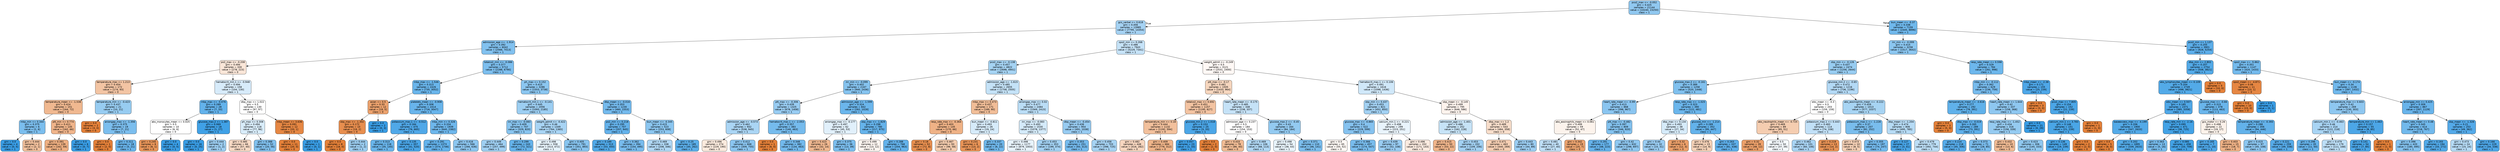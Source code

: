 digraph Tree {
node [shape=box, style="filled, rounded", color="black", fontname="helvetica"] ;
edge [fontname="helvetica"] ;
0 [label="pco2_max <= -0.052\ngini = 0.425\nsamples = 21144\nvalue = [10240, 23250]\nclass = 1", fillcolor="#90c8f0"] ;
1 [label="gcs_verbal <= 0.618\ngini = 0.456\nsamples = 13985\nvalue = [7795, 14354]\nclass = 1", fillcolor="#a5d2f3"] ;
0 -> 1 [labeldistance=2.5, labelangle=45, headlabel="True"] ;
2 [label="admission_age <= -1.914\ngini = 0.392\nsamples = 6042\nvalue = [2566, 7013]\nclass = 1", fillcolor="#81c1ef"] ;
1 -> 2 ;
3 [label="po2_max <= -0.208\ngini = 0.494\nsamples = 330\nvalue = [278, 223]\nclass = 0", fillcolor="#fae6d8"] ;
2 -> 3 ;
4 [label="temperature_max <= 1.213\ngini = 0.454\nsamples = 172\nvalue = [174, 93]\nclass = 0", fillcolor="#f3c4a3"] ;
3 -> 4 ;
5 [label="temperature_mean <= -1.538\ngini = 0.424\nsamples = 151\nvalue = [164, 72]\nclass = 0", fillcolor="#f0b890"] ;
4 -> 5 ;
6 [label="mbp_min <= 0.344\ngini = 0.375\nsamples = 6\nvalue = [2, 6]\nclass = 1", fillcolor="#7bbeee"] ;
5 -> 6 ;
7 [label="gini = 0.0\nsamples = 4\nvalue = [0, 5]\nclass = 1", fillcolor="#399de5"] ;
6 -> 7 ;
8 [label="gini = 0.444\nsamples = 2\nvalue = [2, 1]\nclass = 0", fillcolor="#f2c09c"] ;
6 -> 8 ;
9 [label="ptt_min <= 0.774\ngini = 0.411\nsamples = 145\nvalue = [162, 66]\nclass = 0", fillcolor="#f0b48a"] ;
5 -> 9 ;
10 [label="gini = 0.391\nsamples = 139\nvalue = [162, 59]\nclass = 0", fillcolor="#eeaf81"] ;
9 -> 10 ;
11 [label="gini = 0.0\nsamples = 6\nvalue = [0, 7]\nclass = 1", fillcolor="#399de5"] ;
9 -> 11 ;
12 [label="temperature_min <= -0.423\ngini = 0.437\nsamples = 21\nvalue = [10, 21]\nclass = 1", fillcolor="#97ccf1"] ;
4 -> 12 ;
13 [label="gini = 0.0\nsamples = 2\nvalue = [3, 0]\nclass = 0", fillcolor="#e58139"] ;
12 -> 13 ;
14 [label="aniongap_max <= -1.356\ngini = 0.375\nsamples = 19\nvalue = [7, 21]\nclass = 1", fillcolor="#7bbeee"] ;
12 -> 14 ;
15 [label="gini = 0.0\nsamples = 1\nvalue = [2, 0]\nclass = 0", fillcolor="#e58139"] ;
14 -> 15 ;
16 [label="gini = 0.311\nsamples = 18\nvalue = [5, 21]\nclass = 1", fillcolor="#68b4eb"] ;
14 -> 16 ;
17 [label="hematocrit_min.1 <= -0.948\ngini = 0.494\nsamples = 158\nvalue = [104, 130]\nclass = 1", fillcolor="#d7ebfa"] ;
3 -> 17 ;
18 [label="mbp_max <= -0.076\ngini = 0.289\nsamples = 28\nvalue = [7, 33]\nclass = 1", fillcolor="#63b2eb"] ;
17 -> 18 ;
19 [label="abs_monocytes_mean <= 0.025\ngini = 0.5\nsamples = 10\nvalue = [6, 6]\nclass = 0", fillcolor="#ffffff"] ;
18 -> 19 ;
20 [label="gini = 0.245\nsamples = 6\nvalue = [6, 1]\nclass = 0", fillcolor="#e9965a"] ;
19 -> 20 ;
21 [label="gini = 0.0\nsamples = 4\nvalue = [0, 5]\nclass = 1", fillcolor="#399de5"] ;
19 -> 21 ;
22 [label="glucose_max.2 <= 1.387\ngini = 0.069\nsamples = 18\nvalue = [1, 27]\nclass = 1", fillcolor="#40a1e6"] ;
18 -> 22 ;
23 [label="gini = 0.0\nsamples = 16\nvalue = [0, 25]\nclass = 1", fillcolor="#399de5"] ;
22 -> 23 ;
24 [label="gini = 0.444\nsamples = 2\nvalue = [1, 2]\nclass = 1", fillcolor="#9ccef2"] ;
22 -> 24 ;
25 [label="dbp_max <= 1.022\ngini = 0.5\nsamples = 130\nvalue = [97, 97]\nclass = 0", fillcolor="#ffffff"] ;
17 -> 25 ;
26 [label="ph_max <= 0.308\ngini = 0.494\nsamples = 118\nvalue = [77, 96]\nclass = 1", fillcolor="#d8ecfa"] ;
25 -> 26 ;
27 [label="gini = 0.485\nsamples = 66\nvalue = [57, 40]\nclass = 0", fillcolor="#f7d9c4"] ;
26 -> 27 ;
28 [label="gini = 0.388\nsamples = 52\nvalue = [20, 56]\nclass = 1", fillcolor="#80c0ee"] ;
26 -> 28 ;
29 [label="mbp_mean <= 3.636\ngini = 0.091\nsamples = 12\nvalue = [20, 1]\nclass = 0", fillcolor="#e68743"] ;
25 -> 29 ;
30 [label="gini = 0.0\nsamples = 11\nvalue = [20, 0]\nclass = 0", fillcolor="#e58139"] ;
29 -> 30 ;
31 [label="gini = 0.0\nsamples = 1\nvalue = [0, 1]\nclass = 1", fillcolor="#399de5"] ;
29 -> 31 ;
32 [label="totalco2_min <= -0.086\ngini = 0.377\nsamples = 5712\nvalue = [2288, 6790]\nclass = 1", fillcolor="#7cbeee"] ;
2 -> 32 ;
33 [label="mbp_max <= -1.546\ngini = 0.313\nsamples = 2426\nvalue = [735, 3052]\nclass = 1", fillcolor="#69b5eb"] ;
32 -> 33 ;
34 [label="asian <= 0.5\ngini = 0.33\nsamples = 12\nvalue = [19, 5]\nclass = 0", fillcolor="#eca26d"] ;
33 -> 34 ;
35 [label="sbp_max <= -1.302\ngini = 0.172\nsamples = 10\nvalue = [19, 2]\nclass = 0", fillcolor="#e88e4e"] ;
34 -> 35 ;
36 [label="gini = 0.0\nsamples = 8\nvalue = [18, 0]\nclass = 0", fillcolor="#e58139"] ;
35 -> 36 ;
37 [label="gini = 0.444\nsamples = 2\nvalue = [1, 2]\nclass = 1", fillcolor="#9ccef2"] ;
35 -> 37 ;
38 [label="gini = 0.0\nsamples = 2\nvalue = [0, 3]\nclass = 1", fillcolor="#399de5"] ;
34 -> 38 ;
39 [label="platelets_mean <= -0.908\ngini = 0.308\nsamples = 2414\nvalue = [716, 3047]\nclass = 1", fillcolor="#68b4eb"] ;
33 -> 39 ;
40 [label="potassium_max.1 <= -0.512\ngini = 0.184\nsamples = 475\nvalue = [76, 665]\nclass = 1", fillcolor="#50a8e8"] ;
39 -> 40 ;
41 [label="gini = 0.313\nsamples = 118\nvalue = [35, 145]\nclass = 1", fillcolor="#69b5eb"] ;
40 -> 41 ;
42 [label="gini = 0.135\nsamples = 357\nvalue = [41, 520]\nclass = 1", fillcolor="#49a5e7"] ;
40 -> 42 ;
43 [label="mbp_min <= 0.326\ngini = 0.334\nsamples = 1939\nvalue = [640, 2382]\nclass = 1", fillcolor="#6eb7ec"] ;
39 -> 43 ;
44 [label="gini = 0.291\nsamples = 1373\nvalue = [374, 1746]\nclass = 1", fillcolor="#63b2eb"] ;
43 -> 44 ;
45 [label="gini = 0.416\nsamples = 566\nvalue = [266, 636]\nclass = 1", fillcolor="#8cc6f0"] ;
43 -> 45 ;
46 [label="ph_max <= 0.152\ngini = 0.415\nsamples = 3286\nvalue = [1553, 3738]\nclass = 1", fillcolor="#8bc6f0"] ;
32 -> 46 ;
47 [label="hematocrit_min.1 <= -0.141\ngini = 0.445\nsamples = 2056\nvalue = [1093, 2185]\nclass = 1", fillcolor="#9ccef2"] ;
46 -> 47 ;
48 [label="inr_max <= -0.083\ngini = 0.409\nsamples = 707\nvalue = [329, 820]\nclass = 1", fillcolor="#88c4ef"] ;
47 -> 48 ;
49 [label="gini = 0.449\nsamples = 464\nvalue = [257, 499]\nclass = 1", fillcolor="#9fcff2"] ;
48 -> 49 ;
50 [label="gini = 0.299\nsamples = 243\nvalue = [72, 321]\nclass = 1", fillcolor="#65b3eb"] ;
48 -> 50 ;
51 [label="weight_admit <= -0.422\ngini = 0.46\nsamples = 1349\nvalue = [764, 1365]\nclass = 1", fillcolor="#a8d4f4"] ;
47 -> 51 ;
52 [label="gini = 0.498\nsamples = 558\nvalue = [413, 472]\nclass = 1", fillcolor="#e6f3fc"] ;
51 -> 52 ;
53 [label="gini = 0.405\nsamples = 791\nvalue = [351, 893]\nclass = 1", fillcolor="#87c4ef"] ;
51 -> 53 ;
54 [label="dbp_mean <= -0.016\ngini = 0.353\nsamples = 1230\nvalue = [460, 1553]\nclass = 1", fillcolor="#74baed"] ;
46 -> 54 ;
55 [label="po2_min <= 0.218\ngini = 0.295\nsamples = 707\nvalue = [207, 945]\nclass = 1", fillcolor="#64b2eb"] ;
54 -> 55 ;
56 [label="gini = 0.189\nsamples = 313\nvalue = [53, 450]\nclass = 1", fillcolor="#50a9e8"] ;
55 -> 56 ;
57 [label="gini = 0.362\nsamples = 394\nvalue = [154, 495]\nclass = 1", fillcolor="#77bbed"] ;
55 -> 57 ;
58 [label="bun_mean <= -0.345\ngini = 0.415\nsamples = 523\nvalue = [253, 608]\nclass = 1", fillcolor="#8bc6f0"] ;
54 -> 58 ;
59 [label="gini = 0.469\nsamples = 338\nvalue = [208, 346]\nclass = 1", fillcolor="#b0d8f5"] ;
58 -> 59 ;
60 [label="gini = 0.25\nsamples = 185\nvalue = [45, 262]\nclass = 1", fillcolor="#5baee9"] ;
58 -> 60 ;
61 [label="spo2_min <= 0.268\ngini = 0.486\nsamples = 7943\nvalue = [5229, 7341]\nclass = 1", fillcolor="#c6e3f8"] ;
1 -> 61 ;
62 [label="pco2_max <= -0.138\ngini = 0.457\nsamples = 4822\nvalue = [2698, 4941]\nclass = 1", fillcolor="#a5d3f3"] ;
61 -> 62 ;
63 [label="inr_min <= -0.099\ngini = 0.402\nsamples = 2167\nvalue = [940, 2436]\nclass = 1", fillcolor="#85c3ef"] ;
62 -> 63 ;
64 [label="ptt_max <= -0.306\ngini = 0.439\nsamples = 1325\nvalue = [678, 1408]\nclass = 1", fillcolor="#98ccf2"] ;
63 -> 64 ;
65 [label="admission_age <= -0.573\ngini = 0.462\nsamples = 942\nvalue = [538, 945]\nclass = 1", fillcolor="#aad5f4"] ;
64 -> 65 ;
66 [label="gini = 0.496\nsamples = 274\nvalue = [229, 190]\nclass = 0", fillcolor="#fbeadd"] ;
65 -> 66 ;
67 [label="gini = 0.412\nsamples = 668\nvalue = [309, 755]\nclass = 1", fillcolor="#8ac5f0"] ;
65 -> 67 ;
68 [label="hematocrit_max.1 <= -2.053\ngini = 0.357\nsamples = 383\nvalue = [140, 463]\nclass = 1", fillcolor="#75bbed"] ;
64 -> 68 ;
69 [label="gini = 0.0\nsamples = 1\nvalue = [6, 0]\nclass = 0", fillcolor="#e58139"] ;
68 -> 69 ;
70 [label="gini = 0.348\nsamples = 382\nvalue = [134, 463]\nclass = 1", fillcolor="#72b9ed"] ;
68 -> 70 ;
71 [label="admission_age <= -1.599\ngini = 0.324\nsamples = 842\nvalue = [262, 1028]\nclass = 1", fillcolor="#6bb6ec"] ;
63 -> 71 ;
72 [label="aniongap_max <= -0.177\ngini = 0.497\nsamples = 62\nvalue = [45, 53]\nclass = 1", fillcolor="#e1f0fb"] ;
71 -> 72 ;
73 [label="gini = 0.423\nsamples = 26\nvalue = [32, 14]\nclass = 0", fillcolor="#f0b890"] ;
72 -> 73 ;
74 [label="gini = 0.375\nsamples = 36\nvalue = [13, 39]\nclass = 1", fillcolor="#7bbeee"] ;
72 -> 74 ;
75 [label="sbp_max <= -1.829\ngini = 0.298\nsamples = 780\nvalue = [217, 975]\nclass = 1", fillcolor="#65b3eb"] ;
71 -> 75 ;
76 [label="gini = 0.499\nsamples = 12\nvalue = [13, 12]\nclass = 0", fillcolor="#fdf5f0"] ;
75 -> 76 ;
77 [label="gini = 0.288\nsamples = 768\nvalue = [204, 963]\nclass = 1", fillcolor="#63b2eb"] ;
75 -> 77 ;
78 [label="admission_age <= -1.615\ngini = 0.485\nsamples = 2655\nvalue = [1758, 2505]\nclass = 1", fillcolor="#c4e2f7"] ;
62 -> 78 ;
79 [label="mbp_max <= 0.473\ngini = 0.437\nsamples = 171\nvalue = [189, 90]\nclass = 0", fillcolor="#f1bd97"] ;
78 -> 79 ;
80 [label="resp_rate_max <= -0.364\ngini = 0.403\nsamples = 145\nvalue = [170, 66]\nclass = 0", fillcolor="#efb286"] ;
79 -> 80 ;
81 [label="gini = 0.18\nsamples = 52\nvalue = [72, 8]\nclass = 0", fillcolor="#e88f4f"] ;
80 -> 81 ;
82 [label="gini = 0.467\nsamples = 93\nvalue = [98, 58]\nclass = 0", fillcolor="#f4ccae"] ;
80 -> 82 ;
83 [label="bun_mean <= -0.811\ngini = 0.493\nsamples = 26\nvalue = [19, 24]\nclass = 1", fillcolor="#d6ebfa"] ;
79 -> 83 ;
84 [label="gini = 0.231\nsamples = 6\nvalue = [13, 2]\nclass = 0", fillcolor="#e99457"] ;
83 -> 84 ;
85 [label="gini = 0.337\nsamples = 20\nvalue = [6, 22]\nclass = 1", fillcolor="#6fb8ec"] ;
83 -> 85 ;
86 [label="aniongap_max <= 0.02\ngini = 0.477\nsamples = 2484\nvalue = [1569, 2415]\nclass = 1", fillcolor="#baddf6"] ;
78 -> 86 ;
87 [label="inr_max <= -0.083\ngini = 0.493\nsamples = 1530\nvalue = [1078, 1377]\nclass = 1", fillcolor="#d4eaf9"] ;
86 -> 87 ;
88 [label="gini = 0.498\nsamples = 1177\nvalue = [879, 1003]\nclass = 1", fillcolor="#e7f3fc"] ;
87 -> 88 ;
89 [label="gini = 0.453\nsamples = 353\nvalue = [199, 374]\nclass = 1", fillcolor="#a2d1f3"] ;
87 -> 89 ;
90 [label="dbp_mean <= -0.454\ngini = 0.436\nsamples = 954\nvalue = [491, 1038]\nclass = 1", fillcolor="#97cbf1"] ;
86 -> 90 ;
91 [label="gini = 0.353\nsamples = 251\nvalue = [93, 313]\nclass = 1", fillcolor="#74baed"] ;
90 -> 91 ;
92 [label="gini = 0.458\nsamples = 703\nvalue = [398, 725]\nclass = 1", fillcolor="#a6d3f3"] ;
90 -> 92 ;
93 [label="weight_admit <= -0.249\ngini = 0.5\nsamples = 3121\nvalue = [2531, 2400]\nclass = 0", fillcolor="#fef8f5"] ;
61 -> 93 ;
94 [label="ptt_max <= -0.17\ngini = 0.481\nsamples = 1505\nvalue = [1433, 964]\nclass = 0", fillcolor="#f6d6be"] ;
93 -> 94 ;
95 [label="totalco2_max <= 0.692\ngini = 0.451\nsamples = 1157\nvalue = [1195, 627]\nclass = 0", fillcolor="#f3c3a1"] ;
94 -> 95 ;
96 [label="temperature_min <= 0.18\ngini = 0.444\nsamples = 1132\nvalue = [1192, 594]\nclass = 0", fillcolor="#f2c09c"] ;
95 -> 96 ;
97 [label="gini = 0.482\nsamples = 448\nvalue = [416, 282]\nclass = 0", fillcolor="#f7d6bf"] ;
96 -> 97 ;
98 [label="gini = 0.409\nsamples = 684\nvalue = [776, 312]\nclass = 0", fillcolor="#efb489"] ;
96 -> 98 ;
99 [label="glucose_min.2 <= 1.018\ngini = 0.153\nsamples = 25\nvalue = [3, 33]\nclass = 1", fillcolor="#4ba6e7"] ;
95 -> 99 ;
100 [label="gini = 0.057\nsamples = 23\nvalue = [1, 33]\nclass = 1", fillcolor="#3fa0e6"] ;
99 -> 100 ;
101 [label="gini = 0.0\nsamples = 2\nvalue = [2, 0]\nclass = 0", fillcolor="#e58139"] ;
99 -> 101 ;
102 [label="heart_rate_mean <= -0.175\ngini = 0.485\nsamples = 348\nvalue = [238, 337]\nclass = 1", fillcolor="#c5e2f7"] ;
94 -> 102 ;
103 [label="admission_age <= 0.237\ngini = 0.5\nsamples = 184\nvalue = [154, 153]\nclass = 0", fillcolor="#fffefe"] ;
102 -> 103 ;
104 [label="gini = 0.433\nsamples = 78\nvalue = [86, 40]\nclass = 0", fillcolor="#f1bc95"] ;
103 -> 104 ;
105 [label="gini = 0.469\nsamples = 106\nvalue = [68, 113]\nclass = 1", fillcolor="#b0d8f5"] ;
103 -> 105 ;
106 [label="glucose_max.2 <= -0.45\ngini = 0.43\nsamples = 164\nvalue = [84, 184]\nclass = 1", fillcolor="#93caf1"] ;
102 -> 106 ;
107 [label="gini = 0.498\nsamples = 54\nvalue = [38, 43]\nclass = 1", fillcolor="#e8f4fc"] ;
106 -> 107 ;
108 [label="gini = 0.371\nsamples = 110\nvalue = [46, 141]\nclass = 1", fillcolor="#7abded"] ;
106 -> 108 ;
109 [label="hematocrit_max.1 <= 0.106\ngini = 0.491\nsamples = 1616\nvalue = [1098, 1436]\nclass = 1", fillcolor="#d0e8f9"] ;
93 -> 109 ;
110 [label="sbp_min <= 0.437\ngini = 0.453\nsamples = 821\nvalue = [452, 850]\nclass = 1", fillcolor="#a2d1f3"] ;
109 -> 110 ;
111 [label="glucose_max <= -0.865\ngini = 0.4\nsamples = 522\nvalue = [229, 599]\nclass = 1", fillcolor="#85c2ef"] ;
110 -> 111 ;
112 [label="gini = 0.5\nsamples = 65\nvalue = [55, 52]\nclass = 0", fillcolor="#fef8f4"] ;
111 -> 112 ;
113 [label="gini = 0.366\nsamples = 457\nvalue = [174, 547]\nclass = 1", fillcolor="#78bced"] ;
111 -> 113 ;
114 [label="calcium_min.1 <= -0.221\ngini = 0.498\nsamples = 299\nvalue = [223, 251]\nclass = 1", fillcolor="#e9f4fc"] ;
110 -> 114 ;
115 [label="gini = 0.439\nsamples = 97\nvalue = [52, 108]\nclass = 1", fillcolor="#98ccf2"] ;
114 -> 115 ;
116 [label="gini = 0.496\nsamples = 202\nvalue = [171, 143]\nclass = 0", fillcolor="#fbeadf"] ;
114 -> 116 ;
117 [label="sbp_mean <= -0.145\ngini = 0.499\nsamples = 795\nvalue = [646, 586]\nclass = 0", fillcolor="#fdf3ed"] ;
109 -> 117 ;
118 [label="admission_age <= -1.401\ngini = 0.486\nsamples = 252\nvalue = [162, 228]\nclass = 1", fillcolor="#c6e3f7"] ;
117 -> 118 ;
119 [label="gini = 0.415\nsamples = 50\nvalue = [53, 22]\nclass = 0", fillcolor="#f0b58b"] ;
118 -> 119 ;
120 [label="gini = 0.453\nsamples = 202\nvalue = [109, 206]\nclass = 1", fillcolor="#a2d1f3"] ;
118 -> 120 ;
121 [label="dbp_max <= 1.2\ngini = 0.489\nsamples = 543\nvalue = [484, 358]\nclass = 0", fillcolor="#f8decb"] ;
117 -> 121 ;
122 [label="gini = 0.471\nsamples = 463\nvalue = [440, 269]\nclass = 0", fillcolor="#f5ceb2"] ;
121 -> 122 ;
123 [label="gini = 0.443\nsamples = 80\nvalue = [44, 89]\nclass = 1", fillcolor="#9bcdf2"] ;
121 -> 123 ;
124 [label="bun_mean <= -0.37\ngini = 0.338\nsamples = 7159\nvalue = [2445, 8896]\nclass = 1", fillcolor="#6fb8ec"] ;
0 -> 124 [labeldistance=2.5, labelangle=-45, headlabel="False"] ;
125 [label="inr_min <= -0.099\ngini = 0.415\nsamples = 3258\nvalue = [1517, 3642]\nclass = 1", fillcolor="#8bc6f0"] ;
124 -> 125 ;
126 [label="sbp_min <= -0.126\ngini = 0.437\nsamples = 2474\nvalue = [1256, 2644]\nclass = 1", fillcolor="#97ccf1"] ;
125 -> 126 ;
127 [label="glucose_max.2 <= -0.161\ngini = 0.389\nsamples = 1258\nvalue = [520, 1448]\nclass = 1", fillcolor="#80c0ee"] ;
126 -> 127 ;
128 [label="heart_rate_mean <= -0.99\ngini = 0.413\nsamples = 868\nvalue = [398, 967]\nclass = 1", fillcolor="#8ac5f0"] ;
127 -> 128 ;
129 [label="abs_eosinophils_mean <= 0.061\ngini = 0.499\nsamples = 59\nvalue = [52, 47]\nclass = 0", fillcolor="#fcf3ec"] ;
128 -> 129 ;
130 [label="gini = 0.481\nsamples = 40\nvalue = [27, 40]\nclass = 1", fillcolor="#bfdff7"] ;
129 -> 130 ;
131 [label="gini = 0.342\nsamples = 19\nvalue = [25, 7]\nclass = 0", fillcolor="#eca470"] ;
129 -> 131 ;
132 [label="ptt_max <= -0.482\ngini = 0.397\nsamples = 809\nvalue = [346, 920]\nclass = 1", fillcolor="#83c2ef"] ;
128 -> 132 ;
133 [label="gini = 0.291\nsamples = 177\nvalue = [48, 223]\nclass = 1", fillcolor="#64b2eb"] ;
132 -> 133 ;
134 [label="gini = 0.42\nsamples = 632\nvalue = [298, 697]\nclass = 1", fillcolor="#8ec7f0"] ;
132 -> 134 ;
135 [label="resp_rate_max <= -1.025\ngini = 0.323\nsamples = 390\nvalue = [122, 481]\nclass = 1", fillcolor="#6bb6ec"] ;
127 -> 135 ;
136 [label="dbp_max <= 0.134\ngini = 0.493\nsamples = 38\nvalue = [27, 34]\nclass = 1", fillcolor="#d6ebfa"] ;
135 -> 136 ;
137 [label="gini = 0.44\nsamples = 32\nvalue = [15, 31]\nclass = 1", fillcolor="#99ccf2"] ;
136 -> 137 ;
138 [label="gini = 0.32\nsamples = 6\nvalue = [12, 3]\nclass = 0", fillcolor="#eca06a"] ;
136 -> 138 ;
139 [label="glucose_min <= -1.214\ngini = 0.289\nsamples = 352\nvalue = [95, 447]\nclass = 1", fillcolor="#63b2eb"] ;
135 -> 139 ;
140 [label="gini = 0.476\nsamples = 15\nvalue = [14, 9]\nclass = 0", fillcolor="#f6d2b8"] ;
139 -> 140 ;
141 [label="gini = 0.263\nsamples = 337\nvalue = [81, 438]\nclass = 1", fillcolor="#5eafea"] ;
139 -> 141 ;
142 [label="glucose_min.2 <= -0.65\ngini = 0.472\nsamples = 1216\nvalue = [736, 1196]\nclass = 1", fillcolor="#b3d9f5"] ;
126 -> 142 ;
143 [label="wbc_mean <= -0.3\ngini = 0.5\nsamples = 203\nvalue = [159, 159]\nclass = 0", fillcolor="#ffffff"] ;
142 -> 143 ;
144 [label="abs_neutrophils_mean <= -0.725\ngini = 0.469\nsamples = 89\nvalue = [85, 51]\nclass = 0", fillcolor="#f5cdb0"] ;
143 -> 144 ;
145 [label="gini = 0.32\nsamples = 39\nvalue = [48, 12]\nclass = 0", fillcolor="#eca06a"] ;
144 -> 145 ;
146 [label="gini = 0.5\nsamples = 50\nvalue = [37, 39]\nclass = 1", fillcolor="#f5fafe"] ;
144 -> 146 ;
147 [label="potassium_max.1 <= 0.443\ngini = 0.483\nsamples = 114\nvalue = [74, 108]\nclass = 1", fillcolor="#c1e0f7"] ;
143 -> 147 ;
148 [label="gini = 0.462\nsamples = 101\nvalue = [60, 106]\nclass = 1", fillcolor="#a9d4f4"] ;
147 -> 148 ;
149 [label="gini = 0.219\nsamples = 13\nvalue = [14, 2]\nclass = 0", fillcolor="#e99355"] ;
147 -> 149 ;
150 [label="abs_eosinophils_mean <= -0.222\ngini = 0.459\nsamples = 1013\nvalue = [577, 1037]\nclass = 1", fillcolor="#a7d4f3"] ;
142 -> 150 ;
151 [label="potassium_max.1 <= -1.228\ngini = 0.37\nsamples = 207\nvalue = [82, 252]\nclass = 1", fillcolor="#79bded"] ;
150 -> 151 ;
152 [label="gini = 0.473\nsamples = 10\nvalue = [8, 5]\nclass = 0", fillcolor="#f5d0b5"] ;
151 -> 152 ;
153 [label="gini = 0.355\nsamples = 197\nvalue = [74, 247]\nclass = 1", fillcolor="#74baed"] ;
151 -> 153 ;
154 [label="dbp_mean <= -1.204\ngini = 0.474\nsamples = 806\nvalue = [495, 785]\nclass = 1", fillcolor="#b6dbf5"] ;
150 -> 154 ;
155 [label="gini = 0.127\nsamples = 27\nvalue = [3, 41]\nclass = 1", fillcolor="#47a4e7"] ;
154 -> 155 ;
156 [label="gini = 0.479\nsamples = 779\nvalue = [492, 744]\nclass = 1", fillcolor="#bcdef6"] ;
154 -> 156 ;
157 [label="resp_rate_mean <= 0.598\ngini = 0.329\nsamples = 784\nvalue = [261, 998]\nclass = 1", fillcolor="#6db7ec"] ;
125 -> 157 ;
158 [label="mbp_min <= -0.112\ngini = 0.362\nsamples = 629\nvalue = [236, 759]\nclass = 1", fillcolor="#77bbed"] ;
157 -> 158 ;
159 [label="temperature_mean <= -3.616\ngini = 0.277\nsamples = 292\nvalue = [78, 391]\nclass = 1", fillcolor="#60b1ea"] ;
158 -> 159 ;
160 [label="gini = 0.0\nsamples = 3\nvalue = [5, 0]\nclass = 0", fillcolor="#e58139"] ;
159 -> 160 ;
161 [label="dbp_max <= -0.019\ngini = 0.265\nsamples = 289\nvalue = [73, 391]\nclass = 1", fillcolor="#5eafea"] ;
159 -> 161 ;
162 [label="gini = 0.224\nsamples = 218\nvalue = [45, 306]\nclass = 1", fillcolor="#56abe9"] ;
161 -> 162 ;
163 [label="gini = 0.373\nsamples = 71\nvalue = [28, 85]\nclass = 1", fillcolor="#7abdee"] ;
161 -> 163 ;
164 [label="heart_rate_mean <= 1.644\ngini = 0.42\nsamples = 337\nvalue = [158, 368]\nclass = 1", fillcolor="#8ec7f0"] ;
158 -> 164 ;
165 [label="resp_rate_max <= -1.452\ngini = 0.434\nsamples = 316\nvalue = [158, 339]\nclass = 1", fillcolor="#95cbf1"] ;
164 -> 165 ;
166 [label="gini = 0.432\nsamples = 10\nvalue = [13, 6]\nclass = 0", fillcolor="#f1bb94"] ;
165 -> 166 ;
167 [label="gini = 0.423\nsamples = 306\nvalue = [145, 333]\nclass = 1", fillcolor="#8fc8f0"] ;
165 -> 167 ;
168 [label="gini = 0.0\nsamples = 21\nvalue = [0, 29]\nclass = 1", fillcolor="#399de5"] ;
164 -> 168 ;
169 [label="mbp_mean <= -2.38\ngini = 0.171\nsamples = 155\nvalue = [25, 239]\nclass = 1", fillcolor="#4ea7e8"] ;
157 -> 169 ;
170 [label="gini = 0.0\nsamples = 3\nvalue = [3, 0]\nclass = 0", fillcolor="#e58139"] ;
169 -> 170 ;
171 [label="pco2_max <= 7.805\ngini = 0.154\nsamples = 152\nvalue = [22, 239]\nclass = 1", fillcolor="#4ba6e7"] ;
169 -> 171 ;
172 [label="calcium_min.1 <= 3.783\ngini = 0.148\nsamples = 151\nvalue = [21, 239]\nclass = 1", fillcolor="#4aa6e7"] ;
171 -> 172 ;
173 [label="gini = 0.136\nsamples = 149\nvalue = [19, 239]\nclass = 1", fillcolor="#49a5e7"] ;
172 -> 173 ;
174 [label="gini = 0.0\nsamples = 2\nvalue = [2, 0]\nclass = 0", fillcolor="#e58139"] ;
172 -> 174 ;
175 [label="gini = 0.0\nsamples = 1\nvalue = [1, 0]\nclass = 0", fillcolor="#e58139"] ;
171 -> 175 ;
176 [label="pco2_min <= 1.137\ngini = 0.255\nsamples = 3901\nvalue = [928, 5254]\nclass = 1", fillcolor="#5caeea"] ;
124 -> 176 ;
177 [label="dbp_min <= 2.802\ngini = 0.207\nsamples = 2754\nvalue = [508, 3821]\nclass = 1", fillcolor="#53aae8"] ;
176 -> 177 ;
178 [label="abs_lymphocytes_mean <= 0.109\ngini = 0.204\nsamples = 2749\nvalue = [498, 3821]\nclass = 1", fillcolor="#53aae8"] ;
177 -> 178 ;
179 [label="wbc_mean <= 0.507\ngini = 0.185\nsamples = 2371\nvalue = [385, 3358]\nclass = 1", fillcolor="#50a8e8"] ;
178 -> 179 ;
180 [label="baseexcess_max <= -4.199\ngini = 0.206\nsamples = 1900\nvalue = [347, 2633]\nclass = 1", fillcolor="#53aae8"] ;
179 -> 180 ;
181 [label="gini = 0.0\nsamples = 5\nvalue = [8, 0]\nclass = 0", fillcolor="#e58139"] ;
180 -> 181 ;
182 [label="gini = 0.202\nsamples = 1895\nvalue = [339, 2633]\nclass = 1", fillcolor="#52aae8"] ;
180 -> 182 ;
183 [label="resp_rate_min <= -2.16\ngini = 0.095\nsamples = 471\nvalue = [38, 725]\nclass = 1", fillcolor="#43a2e6"] ;
179 -> 183 ;
184 [label="gini = 0.363\nsamples = 13\nvalue = [5, 16]\nclass = 1", fillcolor="#77bced"] ;
183 -> 184 ;
185 [label="gini = 0.085\nsamples = 458\nvalue = [33, 709]\nclass = 1", fillcolor="#42a2e6"] ;
183 -> 185 ;
186 [label="glucose_max <= -0.66\ngini = 0.315\nsamples = 378\nvalue = [113, 463]\nclass = 1", fillcolor="#69b5eb"] ;
178 -> 186 ;
187 [label="gcs_motor <= 0.26\ngini = 0.498\nsamples = 22\nvalue = [19, 17]\nclass = 0", fillcolor="#fcf2ea"] ;
186 -> 187 ;
188 [label="gini = 0.165\nsamples = 7\nvalue = [1, 10]\nclass = 1", fillcolor="#4da7e8"] ;
187 -> 188 ;
189 [label="gini = 0.403\nsamples = 15\nvalue = [18, 7]\nclass = 0", fillcolor="#efb286"] ;
187 -> 189 ;
190 [label="temperature_mean <= -0.393\ngini = 0.288\nsamples = 356\nvalue = [94, 446]\nclass = 1", fillcolor="#63b2ea"] ;
186 -> 190 ;
191 [label="gini = 0.415\nsamples = 97\nvalue = [45, 108]\nclass = 1", fillcolor="#8bc6f0"] ;
190 -> 191 ;
192 [label="gini = 0.221\nsamples = 259\nvalue = [49, 338]\nclass = 1", fillcolor="#56abe9"] ;
190 -> 192 ;
193 [label="gini = 0.0\nsamples = 5\nvalue = [10, 0]\nclass = 0", fillcolor="#e58139"] ;
177 -> 193 ;
194 [label="spo2_max <= -5.862\ngini = 0.351\nsamples = 1147\nvalue = [420, 1433]\nclass = 1", fillcolor="#73baed"] ;
176 -> 194 ;
195 [label="spo2_mean <= -4.871\ngini = 0.08\nsamples = 11\nvalue = [23, 1]\nclass = 0", fillcolor="#e68642"] ;
194 -> 195 ;
196 [label="gini = 0.0\nsamples = 10\nvalue = [23, 0]\nclass = 0", fillcolor="#e58139"] ;
195 -> 196 ;
197 [label="gini = 0.0\nsamples = 1\nvalue = [0, 1]\nclass = 1", fillcolor="#399de5"] ;
195 -> 197 ;
198 [label="bun_mean <= -0.174\ngini = 0.34\nsamples = 1136\nvalue = [397, 1432]\nclass = 1", fillcolor="#70b8ec"] ;
194 -> 198 ;
199 [label="temperature_max <= 0.603\ngini = 0.42\nsamples = 269\nvalue = [130, 303]\nclass = 1", fillcolor="#8ec7f0"] ;
198 -> 199 ;
200 [label="calcium_min.1 <= -0.463\ngini = 0.46\nsamples = 214\nvalue = [122, 218]\nclass = 1", fillcolor="#a8d4f4"] ;
199 -> 200 ;
201 [label="gini = 0.296\nsamples = 35\nvalue = [11, 50]\nclass = 1", fillcolor="#65b3eb"] ;
200 -> 201 ;
202 [label="gini = 0.479\nsamples = 179\nvalue = [111, 168]\nclass = 1", fillcolor="#bcdef6"] ;
200 -> 202 ;
203 [label="temperature_min <= 1.463\ngini = 0.157\nsamples = 55\nvalue = [8, 85]\nclass = 1", fillcolor="#4ca6e7"] ;
199 -> 203 ;
204 [label="gini = 0.141\nsamples = 54\nvalue = [7, 85]\nclass = 1", fillcolor="#49a5e7"] ;
203 -> 204 ;
205 [label="gini = 0.0\nsamples = 1\nvalue = [1, 0]\nclass = 0", fillcolor="#e58139"] ;
203 -> 205 ;
206 [label="aniongap_min <= 0.425\ngini = 0.309\nsamples = 867\nvalue = [267, 1129]\nclass = 1", fillcolor="#68b4eb"] ;
198 -> 206 ;
207 [label="heart_rate_mean <= 0.48\ngini = 0.345\nsamples = 614\nvalue = [218, 767]\nclass = 1", fillcolor="#71b9ec"] ;
206 -> 207 ;
208 [label="gini = 0.396\nsamples = 420\nvalue = [185, 495]\nclass = 1", fillcolor="#83c2ef"] ;
207 -> 208 ;
209 [label="gini = 0.193\nsamples = 194\nvalue = [33, 272]\nclass = 1", fillcolor="#51a9e8"] ;
207 -> 209 ;
210 [label="sbp_mean <= -1.326\ngini = 0.21\nsamples = 253\nvalue = [49, 362]\nclass = 1", fillcolor="#54aae9"] ;
206 -> 210 ;
211 [label="gini = 0.473\nsamples = 24\nvalue = [15, 24]\nclass = 1", fillcolor="#b5daf5"] ;
210 -> 211 ;
212 [label="gini = 0.166\nsamples = 229\nvalue = [34, 338]\nclass = 1", fillcolor="#4da7e8"] ;
210 -> 212 ;
}